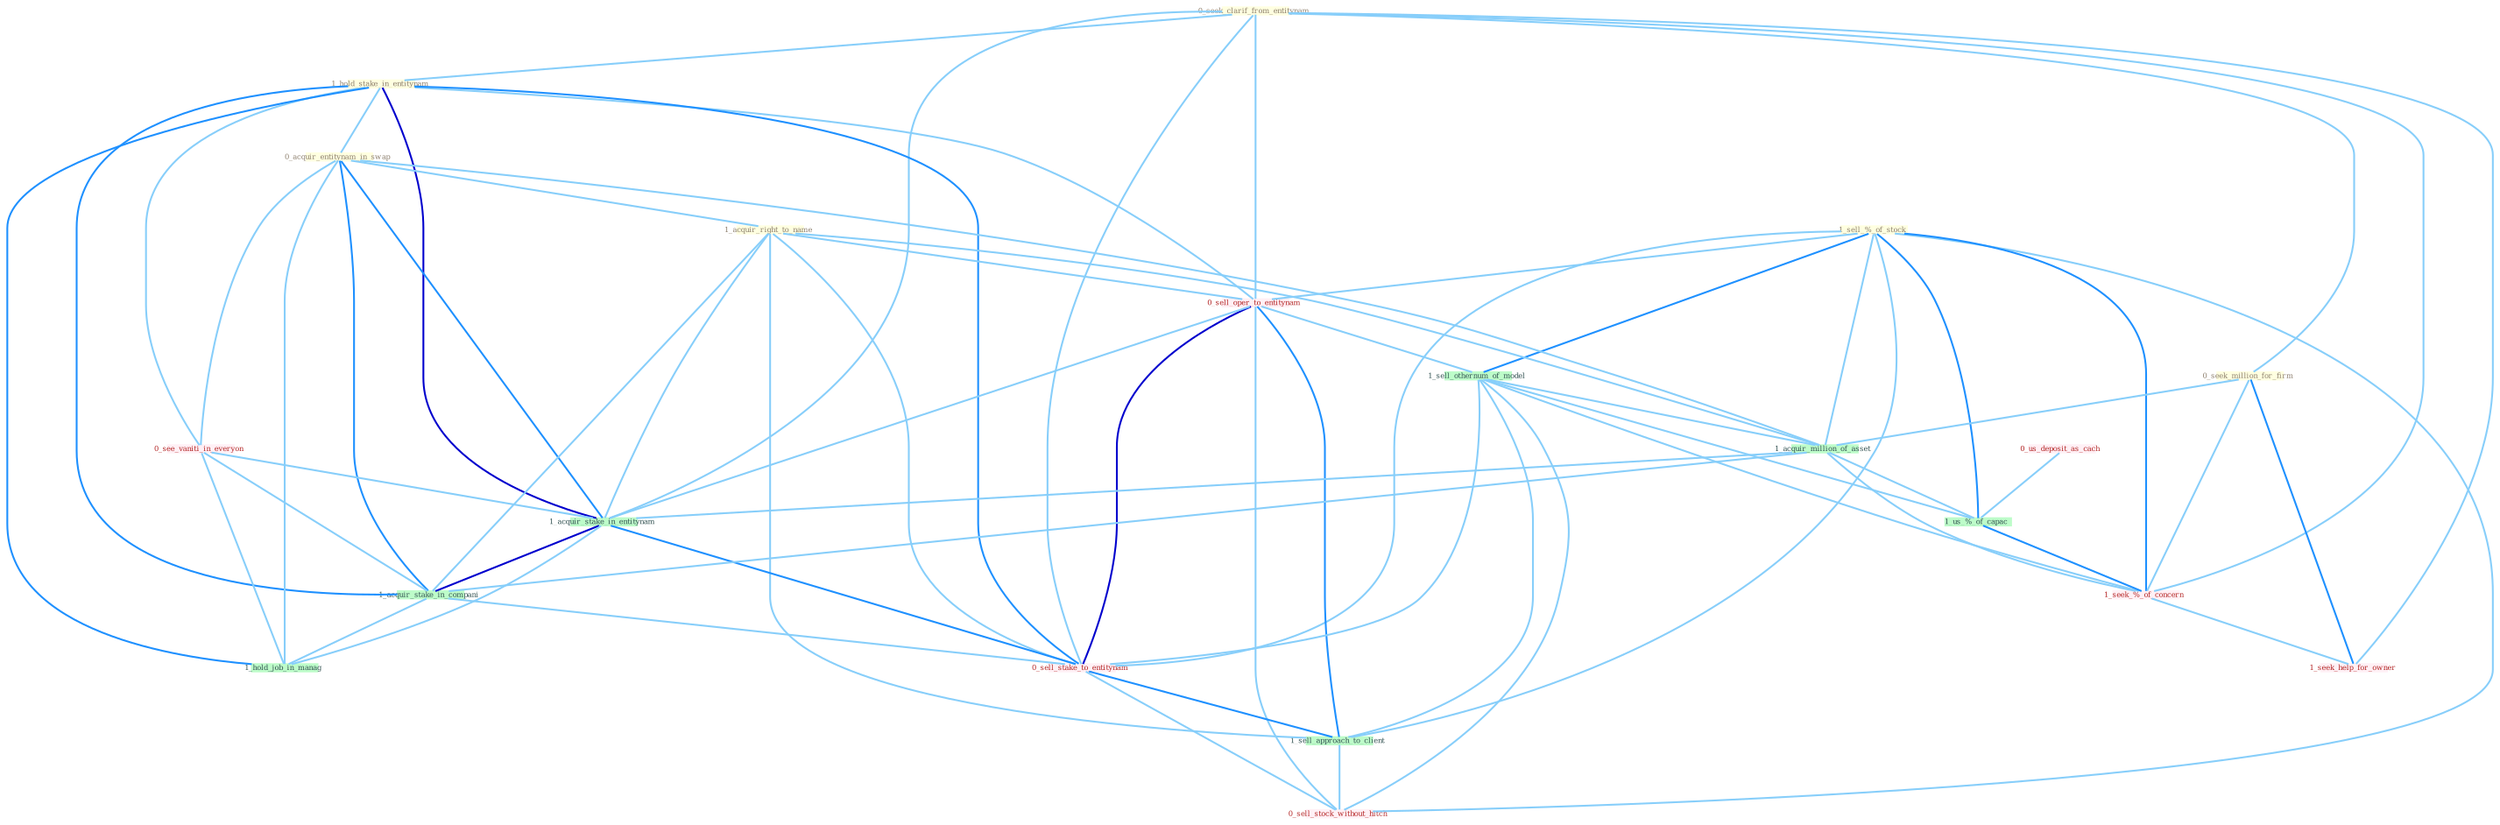 Graph G{ 
    node
    [shape=polygon,style=filled,width=.5,height=.06,color="#BDFCC9",fixedsize=true,fontsize=4,
    fontcolor="#2f4f4f"];
    {node
    [color="#ffffe0", fontcolor="#8b7d6b"] "0_seek_clarif_from_entitynam " "1_sell_%_of_stock " "1_hold_stake_in_entitynam " "0_acquir_entitynam_in_swap " "1_acquir_right_to_name " "0_seek_million_for_firm "}
{node [color="#fff0f5", fontcolor="#b22222"] "0_sell_oper_to_entitynam " "0_see_vaniti_in_everyon " "0_us_deposit_as_cach " "0_sell_stake_to_entitynam " "0_sell_stock_without_hitch " "1_seek_%_of_concern " "1_seek_help_for_owner "}
edge [color="#B0E2FF"];

	"0_seek_clarif_from_entitynam " -- "1_hold_stake_in_entitynam " [w="1", color="#87cefa" ];
	"0_seek_clarif_from_entitynam " -- "0_seek_million_for_firm " [w="1", color="#87cefa" ];
	"0_seek_clarif_from_entitynam " -- "0_sell_oper_to_entitynam " [w="1", color="#87cefa" ];
	"0_seek_clarif_from_entitynam " -- "1_acquir_stake_in_entitynam " [w="1", color="#87cefa" ];
	"0_seek_clarif_from_entitynam " -- "0_sell_stake_to_entitynam " [w="1", color="#87cefa" ];
	"0_seek_clarif_from_entitynam " -- "1_seek_%_of_concern " [w="1", color="#87cefa" ];
	"0_seek_clarif_from_entitynam " -- "1_seek_help_for_owner " [w="1", color="#87cefa" ];
	"1_sell_%_of_stock " -- "0_sell_oper_to_entitynam " [w="1", color="#87cefa" ];
	"1_sell_%_of_stock " -- "1_sell_othernum_of_model " [w="2", color="#1e90ff" , len=0.8];
	"1_sell_%_of_stock " -- "1_acquir_million_of_asset " [w="1", color="#87cefa" ];
	"1_sell_%_of_stock " -- "0_sell_stake_to_entitynam " [w="1", color="#87cefa" ];
	"1_sell_%_of_stock " -- "1_us_%_of_capac " [w="2", color="#1e90ff" , len=0.8];
	"1_sell_%_of_stock " -- "1_sell_approach_to_client " [w="1", color="#87cefa" ];
	"1_sell_%_of_stock " -- "0_sell_stock_without_hitch " [w="1", color="#87cefa" ];
	"1_sell_%_of_stock " -- "1_seek_%_of_concern " [w="2", color="#1e90ff" , len=0.8];
	"1_hold_stake_in_entitynam " -- "0_acquir_entitynam_in_swap " [w="1", color="#87cefa" ];
	"1_hold_stake_in_entitynam " -- "0_sell_oper_to_entitynam " [w="1", color="#87cefa" ];
	"1_hold_stake_in_entitynam " -- "0_see_vaniti_in_everyon " [w="1", color="#87cefa" ];
	"1_hold_stake_in_entitynam " -- "1_acquir_stake_in_entitynam " [w="3", color="#0000cd" , len=0.6];
	"1_hold_stake_in_entitynam " -- "1_acquir_stake_in_compani " [w="2", color="#1e90ff" , len=0.8];
	"1_hold_stake_in_entitynam " -- "0_sell_stake_to_entitynam " [w="2", color="#1e90ff" , len=0.8];
	"1_hold_stake_in_entitynam " -- "1_hold_job_in_manag " [w="2", color="#1e90ff" , len=0.8];
	"0_acquir_entitynam_in_swap " -- "1_acquir_right_to_name " [w="1", color="#87cefa" ];
	"0_acquir_entitynam_in_swap " -- "0_see_vaniti_in_everyon " [w="1", color="#87cefa" ];
	"0_acquir_entitynam_in_swap " -- "1_acquir_million_of_asset " [w="1", color="#87cefa" ];
	"0_acquir_entitynam_in_swap " -- "1_acquir_stake_in_entitynam " [w="2", color="#1e90ff" , len=0.8];
	"0_acquir_entitynam_in_swap " -- "1_acquir_stake_in_compani " [w="2", color="#1e90ff" , len=0.8];
	"0_acquir_entitynam_in_swap " -- "1_hold_job_in_manag " [w="1", color="#87cefa" ];
	"1_acquir_right_to_name " -- "0_sell_oper_to_entitynam " [w="1", color="#87cefa" ];
	"1_acquir_right_to_name " -- "1_acquir_million_of_asset " [w="1", color="#87cefa" ];
	"1_acquir_right_to_name " -- "1_acquir_stake_in_entitynam " [w="1", color="#87cefa" ];
	"1_acquir_right_to_name " -- "1_acquir_stake_in_compani " [w="1", color="#87cefa" ];
	"1_acquir_right_to_name " -- "0_sell_stake_to_entitynam " [w="1", color="#87cefa" ];
	"1_acquir_right_to_name " -- "1_sell_approach_to_client " [w="1", color="#87cefa" ];
	"0_seek_million_for_firm " -- "1_acquir_million_of_asset " [w="1", color="#87cefa" ];
	"0_seek_million_for_firm " -- "1_seek_%_of_concern " [w="1", color="#87cefa" ];
	"0_seek_million_for_firm " -- "1_seek_help_for_owner " [w="2", color="#1e90ff" , len=0.8];
	"0_sell_oper_to_entitynam " -- "1_sell_othernum_of_model " [w="1", color="#87cefa" ];
	"0_sell_oper_to_entitynam " -- "1_acquir_stake_in_entitynam " [w="1", color="#87cefa" ];
	"0_sell_oper_to_entitynam " -- "0_sell_stake_to_entitynam " [w="3", color="#0000cd" , len=0.6];
	"0_sell_oper_to_entitynam " -- "1_sell_approach_to_client " [w="2", color="#1e90ff" , len=0.8];
	"0_sell_oper_to_entitynam " -- "0_sell_stock_without_hitch " [w="1", color="#87cefa" ];
	"1_sell_othernum_of_model " -- "1_acquir_million_of_asset " [w="1", color="#87cefa" ];
	"1_sell_othernum_of_model " -- "0_sell_stake_to_entitynam " [w="1", color="#87cefa" ];
	"1_sell_othernum_of_model " -- "1_us_%_of_capac " [w="1", color="#87cefa" ];
	"1_sell_othernum_of_model " -- "1_sell_approach_to_client " [w="1", color="#87cefa" ];
	"1_sell_othernum_of_model " -- "0_sell_stock_without_hitch " [w="1", color="#87cefa" ];
	"1_sell_othernum_of_model " -- "1_seek_%_of_concern " [w="1", color="#87cefa" ];
	"0_see_vaniti_in_everyon " -- "1_acquir_stake_in_entitynam " [w="1", color="#87cefa" ];
	"0_see_vaniti_in_everyon " -- "1_acquir_stake_in_compani " [w="1", color="#87cefa" ];
	"0_see_vaniti_in_everyon " -- "1_hold_job_in_manag " [w="1", color="#87cefa" ];
	"1_acquir_million_of_asset " -- "1_acquir_stake_in_entitynam " [w="1", color="#87cefa" ];
	"1_acquir_million_of_asset " -- "1_acquir_stake_in_compani " [w="1", color="#87cefa" ];
	"1_acquir_million_of_asset " -- "1_us_%_of_capac " [w="1", color="#87cefa" ];
	"1_acquir_million_of_asset " -- "1_seek_%_of_concern " [w="1", color="#87cefa" ];
	"0_us_deposit_as_cach " -- "1_us_%_of_capac " [w="1", color="#87cefa" ];
	"1_acquir_stake_in_entitynam " -- "1_acquir_stake_in_compani " [w="3", color="#0000cd" , len=0.6];
	"1_acquir_stake_in_entitynam " -- "0_sell_stake_to_entitynam " [w="2", color="#1e90ff" , len=0.8];
	"1_acquir_stake_in_entitynam " -- "1_hold_job_in_manag " [w="1", color="#87cefa" ];
	"1_acquir_stake_in_compani " -- "0_sell_stake_to_entitynam " [w="1", color="#87cefa" ];
	"1_acquir_stake_in_compani " -- "1_hold_job_in_manag " [w="1", color="#87cefa" ];
	"0_sell_stake_to_entitynam " -- "1_sell_approach_to_client " [w="2", color="#1e90ff" , len=0.8];
	"0_sell_stake_to_entitynam " -- "0_sell_stock_without_hitch " [w="1", color="#87cefa" ];
	"1_us_%_of_capac " -- "1_seek_%_of_concern " [w="2", color="#1e90ff" , len=0.8];
	"1_sell_approach_to_client " -- "0_sell_stock_without_hitch " [w="1", color="#87cefa" ];
	"1_seek_%_of_concern " -- "1_seek_help_for_owner " [w="1", color="#87cefa" ];
}